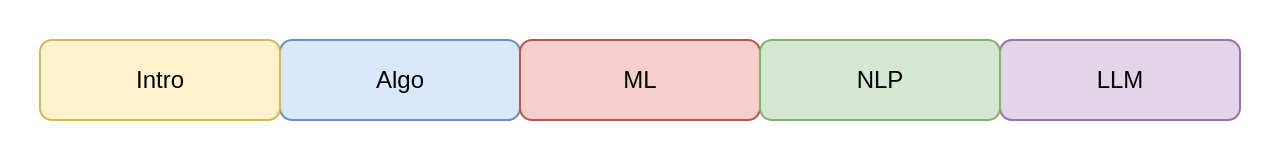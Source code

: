 <mxfile version="21.2.1" type="device">
  <diagram name="Страница 1" id="jjuoIb0haO0nt7wAVC7G">
    <mxGraphModel dx="780" dy="513" grid="1" gridSize="10" guides="1" tooltips="1" connect="1" arrows="1" fold="1" page="1" pageScale="1" pageWidth="827" pageHeight="1169" math="0" shadow="0">
      <root>
        <mxCell id="0" />
        <mxCell id="1" parent="0" />
        <mxCell id="bIAeaauO67e9XDa12YUj-14" value="" style="rounded=0;whiteSpace=wrap;html=1;fillColor=none;strokeColor=none;" parent="1" vertex="1">
          <mxGeometry x="180" y="360" width="640" height="80" as="geometry" />
        </mxCell>
        <mxCell id="bIAeaauO67e9XDa12YUj-1" value="Algo" style="rounded=1;whiteSpace=wrap;html=1;fillColor=#dae8fc;strokeColor=#6c8ebf;" parent="1" vertex="1">
          <mxGeometry x="320" y="380" width="120" height="40" as="geometry" />
        </mxCell>
        <mxCell id="bIAeaauO67e9XDa12YUj-5" value="ML" style="rounded=1;whiteSpace=wrap;html=1;fillColor=#f8cecc;strokeColor=#b85450;" parent="1" vertex="1">
          <mxGeometry x="440" y="380" width="120" height="40" as="geometry" />
        </mxCell>
        <mxCell id="bIAeaauO67e9XDa12YUj-6" value="LLM" style="rounded=1;whiteSpace=wrap;html=1;fillColor=#e1d5e7;strokeColor=#9673a6;" parent="1" vertex="1">
          <mxGeometry x="680" y="380" width="120" height="40" as="geometry" />
        </mxCell>
        <mxCell id="bIAeaauO67e9XDa12YUj-16" value="NLP" style="rounded=1;whiteSpace=wrap;html=1;fillColor=#d5e8d4;strokeColor=#82b366;" parent="1" vertex="1">
          <mxGeometry x="560" y="380" width="120" height="40" as="geometry" />
        </mxCell>
        <mxCell id="VvB-ytv6FwuVNDnFCuI7-1" value="Intro" style="rounded=1;whiteSpace=wrap;html=1;fillColor=#fff2cc;strokeColor=#d6b656;" vertex="1" parent="1">
          <mxGeometry x="200" y="380" width="120" height="40" as="geometry" />
        </mxCell>
      </root>
    </mxGraphModel>
  </diagram>
</mxfile>
